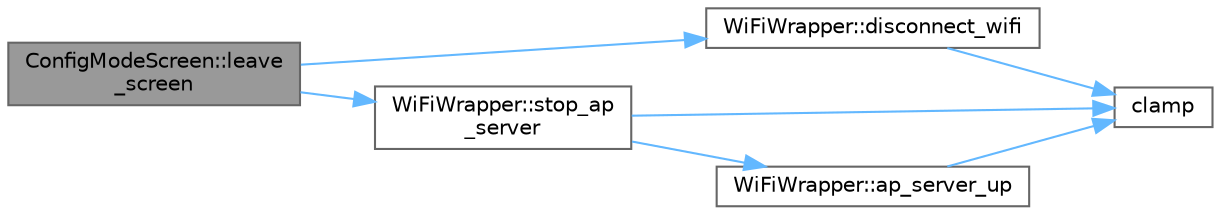 digraph "ConfigModeScreen::leave_screen"
{
 // LATEX_PDF_SIZE
  bgcolor="transparent";
  edge [fontname=Helvetica,fontsize=10,labelfontname=Helvetica,labelfontsize=10];
  node [fontname=Helvetica,fontsize=10,shape=box,height=0.2,width=0.4];
  rankdir="LR";
  Node1 [id="Node000001",label="ConfigModeScreen::leave\l_screen",height=0.2,width=0.4,color="gray40", fillcolor="grey60", style="filled", fontcolor="black",tooltip=" "];
  Node1 -> Node2 [id="edge1_Node000001_Node000002",color="steelblue1",style="solid",tooltip=" "];
  Node2 [id="Node000002",label="WiFiWrapper::disconnect_wifi",height=0.2,width=0.4,color="grey40", fillcolor="white", style="filled",URL="$class_wi_fi_wrapper.html#ad3550ed2833397450e1a4c80cb5727cf",tooltip=" "];
  Node2 -> Node3 [id="edge2_Node000002_Node000003",color="steelblue1",style="solid",tooltip=" "];
  Node3 [id="Node000003",label="clamp",height=0.2,width=0.4,color="grey40", fillcolor="white", style="filled",URL="$archive_2bgeigie__firmware__pio_2src_2configuration__server_8cpp.html#aed8613cf8a8e4ab677db757821414653",tooltip=" "];
  Node1 -> Node4 [id="edge3_Node000001_Node000004",color="steelblue1",style="solid",tooltip=" "];
  Node4 [id="Node000004",label="WiFiWrapper::stop_ap\l_server",height=0.2,width=0.4,color="grey40", fillcolor="white", style="filled",URL="$class_wi_fi_wrapper.html#aa9ca9b276121fdd25b8a88c1a59ecf26",tooltip=" "];
  Node4 -> Node5 [id="edge4_Node000004_Node000005",color="steelblue1",style="solid",tooltip=" "];
  Node5 [id="Node000005",label="WiFiWrapper::ap_server_up",height=0.2,width=0.4,color="grey40", fillcolor="white", style="filled",URL="$class_wi_fi_wrapper.html#ab5bf49473b1e795db44475daf860d7c8",tooltip=" "];
  Node5 -> Node3 [id="edge5_Node000005_Node000003",color="steelblue1",style="solid",tooltip=" "];
  Node4 -> Node3 [id="edge6_Node000004_Node000003",color="steelblue1",style="solid",tooltip=" "];
}
